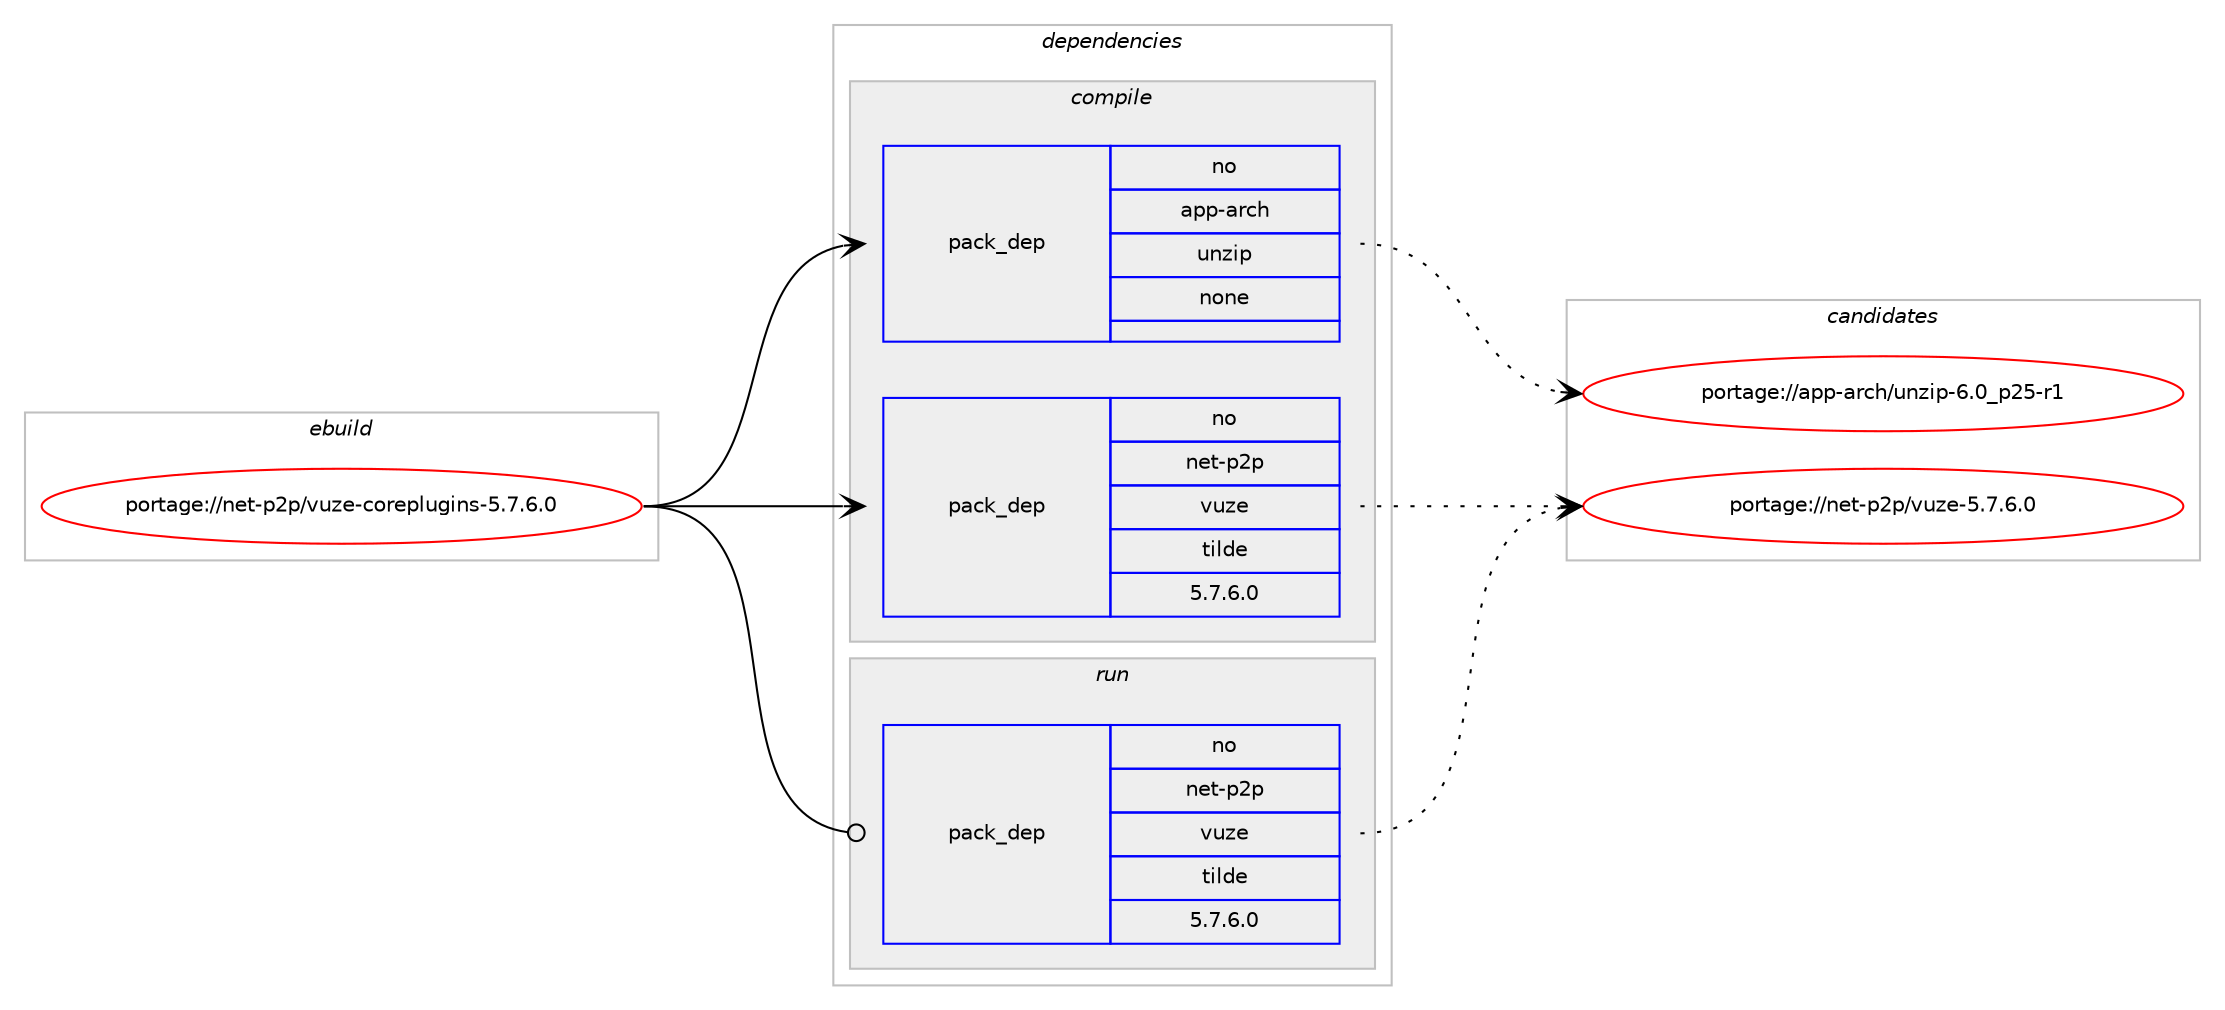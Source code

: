 digraph prolog {

# *************
# Graph options
# *************

newrank=true;
concentrate=true;
compound=true;
graph [rankdir=LR,fontname=Helvetica,fontsize=10,ranksep=1.5];#, ranksep=2.5, nodesep=0.2];
edge  [arrowhead=vee];
node  [fontname=Helvetica,fontsize=10];

# **********
# The ebuild
# **********

subgraph cluster_leftcol {
color=gray;
rank=same;
label=<<i>ebuild</i>>;
id [label="portage://net-p2p/vuze-coreplugins-5.7.6.0", color=red, width=4, href="../net-p2p/vuze-coreplugins-5.7.6.0.svg"];
}

# ****************
# The dependencies
# ****************

subgraph cluster_midcol {
color=gray;
label=<<i>dependencies</i>>;
subgraph cluster_compile {
fillcolor="#eeeeee";
style=filled;
label=<<i>compile</i>>;
subgraph pack2368 {
dependency2837 [label=<<TABLE BORDER="0" CELLBORDER="1" CELLSPACING="0" CELLPADDING="4" WIDTH="220"><TR><TD ROWSPAN="6" CELLPADDING="30">pack_dep</TD></TR><TR><TD WIDTH="110">no</TD></TR><TR><TD>app-arch</TD></TR><TR><TD>unzip</TD></TR><TR><TD>none</TD></TR><TR><TD></TD></TR></TABLE>>, shape=none, color=blue];
}
id:e -> dependency2837:w [weight=20,style="solid",arrowhead="vee"];
subgraph pack2369 {
dependency2838 [label=<<TABLE BORDER="0" CELLBORDER="1" CELLSPACING="0" CELLPADDING="4" WIDTH="220"><TR><TD ROWSPAN="6" CELLPADDING="30">pack_dep</TD></TR><TR><TD WIDTH="110">no</TD></TR><TR><TD>net-p2p</TD></TR><TR><TD>vuze</TD></TR><TR><TD>tilde</TD></TR><TR><TD>5.7.6.0</TD></TR></TABLE>>, shape=none, color=blue];
}
id:e -> dependency2838:w [weight=20,style="solid",arrowhead="vee"];
}
subgraph cluster_compileandrun {
fillcolor="#eeeeee";
style=filled;
label=<<i>compile and run</i>>;
}
subgraph cluster_run {
fillcolor="#eeeeee";
style=filled;
label=<<i>run</i>>;
subgraph pack2370 {
dependency2839 [label=<<TABLE BORDER="0" CELLBORDER="1" CELLSPACING="0" CELLPADDING="4" WIDTH="220"><TR><TD ROWSPAN="6" CELLPADDING="30">pack_dep</TD></TR><TR><TD WIDTH="110">no</TD></TR><TR><TD>net-p2p</TD></TR><TR><TD>vuze</TD></TR><TR><TD>tilde</TD></TR><TR><TD>5.7.6.0</TD></TR></TABLE>>, shape=none, color=blue];
}
id:e -> dependency2839:w [weight=20,style="solid",arrowhead="odot"];
}
}

# **************
# The candidates
# **************

subgraph cluster_choices {
rank=same;
color=gray;
label=<<i>candidates</i>>;

subgraph choice2368 {
color=black;
nodesep=1;
choice9711211245971149910447117110122105112455446489511250534511449 [label="portage://app-arch/unzip-6.0_p25-r1", color=red, width=4,href="../app-arch/unzip-6.0_p25-r1.svg"];
dependency2837:e -> choice9711211245971149910447117110122105112455446489511250534511449:w [style=dotted,weight="100"];
}
subgraph choice2369 {
color=black;
nodesep=1;
choice1101011164511250112471181171221014553465546544648 [label="portage://net-p2p/vuze-5.7.6.0", color=red, width=4,href="../net-p2p/vuze-5.7.6.0.svg"];
dependency2838:e -> choice1101011164511250112471181171221014553465546544648:w [style=dotted,weight="100"];
}
subgraph choice2370 {
color=black;
nodesep=1;
choice1101011164511250112471181171221014553465546544648 [label="portage://net-p2p/vuze-5.7.6.0", color=red, width=4,href="../net-p2p/vuze-5.7.6.0.svg"];
dependency2839:e -> choice1101011164511250112471181171221014553465546544648:w [style=dotted,weight="100"];
}
}

}
